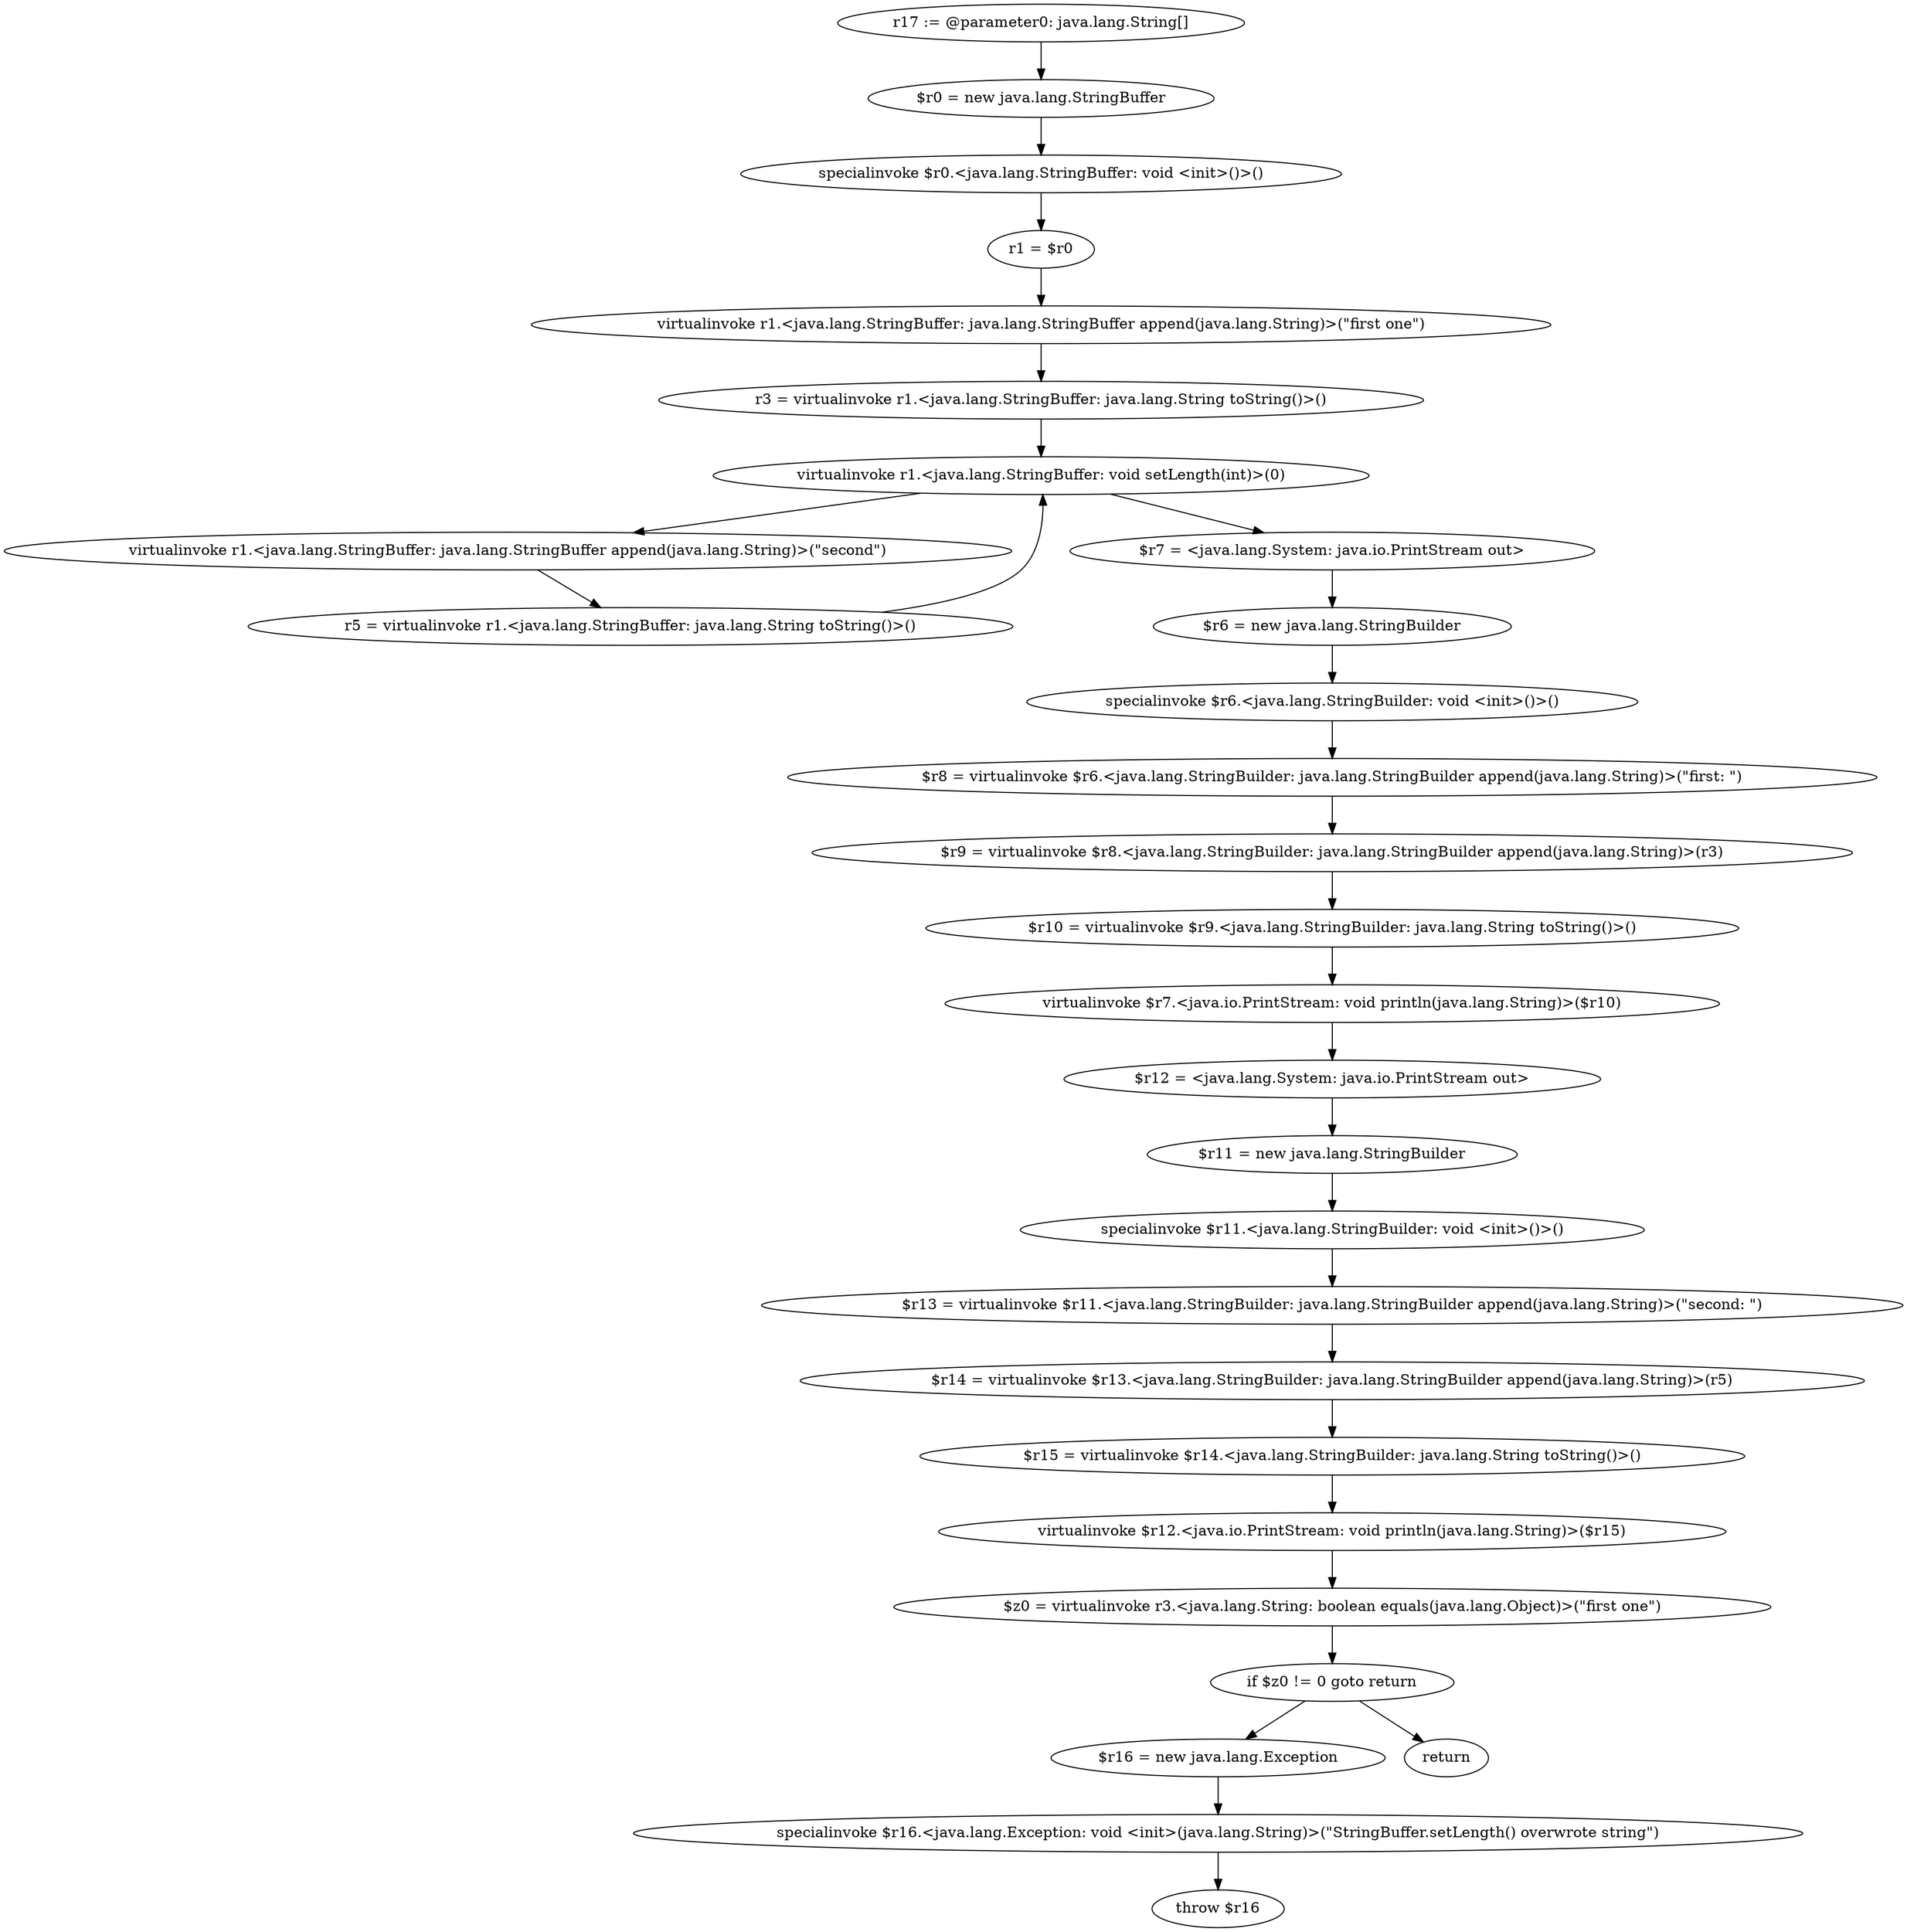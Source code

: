 digraph "unitGraph" {
    "r17 := @parameter0: java.lang.String[]"
    "$r0 = new java.lang.StringBuffer"
    "specialinvoke $r0.<java.lang.StringBuffer: void <init>()>()"
    "r1 = $r0"
    "virtualinvoke r1.<java.lang.StringBuffer: java.lang.StringBuffer append(java.lang.String)>(\"first one\")"
    "r3 = virtualinvoke r1.<java.lang.StringBuffer: java.lang.String toString()>()"
    "virtualinvoke r1.<java.lang.StringBuffer: void setLength(int)>(0)"
    "virtualinvoke r1.<java.lang.StringBuffer: java.lang.StringBuffer append(java.lang.String)>(\"second\")"
    "r5 = virtualinvoke r1.<java.lang.StringBuffer: java.lang.String toString()>()"
    "$r7 = <java.lang.System: java.io.PrintStream out>"
    "$r6 = new java.lang.StringBuilder"
    "specialinvoke $r6.<java.lang.StringBuilder: void <init>()>()"
    "$r8 = virtualinvoke $r6.<java.lang.StringBuilder: java.lang.StringBuilder append(java.lang.String)>(\"first: \")"
    "$r9 = virtualinvoke $r8.<java.lang.StringBuilder: java.lang.StringBuilder append(java.lang.String)>(r3)"
    "$r10 = virtualinvoke $r9.<java.lang.StringBuilder: java.lang.String toString()>()"
    "virtualinvoke $r7.<java.io.PrintStream: void println(java.lang.String)>($r10)"
    "$r12 = <java.lang.System: java.io.PrintStream out>"
    "$r11 = new java.lang.StringBuilder"
    "specialinvoke $r11.<java.lang.StringBuilder: void <init>()>()"
    "$r13 = virtualinvoke $r11.<java.lang.StringBuilder: java.lang.StringBuilder append(java.lang.String)>(\"second: \")"
    "$r14 = virtualinvoke $r13.<java.lang.StringBuilder: java.lang.StringBuilder append(java.lang.String)>(r5)"
    "$r15 = virtualinvoke $r14.<java.lang.StringBuilder: java.lang.String toString()>()"
    "virtualinvoke $r12.<java.io.PrintStream: void println(java.lang.String)>($r15)"
    "$z0 = virtualinvoke r3.<java.lang.String: boolean equals(java.lang.Object)>(\"first one\")"
    "if $z0 != 0 goto return"
    "$r16 = new java.lang.Exception"
    "specialinvoke $r16.<java.lang.Exception: void <init>(java.lang.String)>(\"StringBuffer.setLength() overwrote string\")"
    "throw $r16"
    "return"
    "r17 := @parameter0: java.lang.String[]"->"$r0 = new java.lang.StringBuffer";
    "$r0 = new java.lang.StringBuffer"->"specialinvoke $r0.<java.lang.StringBuffer: void <init>()>()";
    "specialinvoke $r0.<java.lang.StringBuffer: void <init>()>()"->"r1 = $r0";
    "r1 = $r0"->"virtualinvoke r1.<java.lang.StringBuffer: java.lang.StringBuffer append(java.lang.String)>(\"first one\")";
    "virtualinvoke r1.<java.lang.StringBuffer: java.lang.StringBuffer append(java.lang.String)>(\"first one\")"->"r3 = virtualinvoke r1.<java.lang.StringBuffer: java.lang.String toString()>()";
    "r3 = virtualinvoke r1.<java.lang.StringBuffer: java.lang.String toString()>()"->"virtualinvoke r1.<java.lang.StringBuffer: void setLength(int)>(0)";
    "virtualinvoke r1.<java.lang.StringBuffer: void setLength(int)>(0)"->"virtualinvoke r1.<java.lang.StringBuffer: java.lang.StringBuffer append(java.lang.String)>(\"second\")";
    "virtualinvoke r1.<java.lang.StringBuffer: java.lang.StringBuffer append(java.lang.String)>(\"second\")"->"r5 = virtualinvoke r1.<java.lang.StringBuffer: java.lang.String toString()>()";
    "r5 = virtualinvoke r1.<java.lang.StringBuffer: java.lang.String toString()>()"->"virtualinvoke r1.<java.lang.StringBuffer: void setLength(int)>(0)";
    "virtualinvoke r1.<java.lang.StringBuffer: void setLength(int)>(0)"->"$r7 = <java.lang.System: java.io.PrintStream out>";
    "$r7 = <java.lang.System: java.io.PrintStream out>"->"$r6 = new java.lang.StringBuilder";
    "$r6 = new java.lang.StringBuilder"->"specialinvoke $r6.<java.lang.StringBuilder: void <init>()>()";
    "specialinvoke $r6.<java.lang.StringBuilder: void <init>()>()"->"$r8 = virtualinvoke $r6.<java.lang.StringBuilder: java.lang.StringBuilder append(java.lang.String)>(\"first: \")";
    "$r8 = virtualinvoke $r6.<java.lang.StringBuilder: java.lang.StringBuilder append(java.lang.String)>(\"first: \")"->"$r9 = virtualinvoke $r8.<java.lang.StringBuilder: java.lang.StringBuilder append(java.lang.String)>(r3)";
    "$r9 = virtualinvoke $r8.<java.lang.StringBuilder: java.lang.StringBuilder append(java.lang.String)>(r3)"->"$r10 = virtualinvoke $r9.<java.lang.StringBuilder: java.lang.String toString()>()";
    "$r10 = virtualinvoke $r9.<java.lang.StringBuilder: java.lang.String toString()>()"->"virtualinvoke $r7.<java.io.PrintStream: void println(java.lang.String)>($r10)";
    "virtualinvoke $r7.<java.io.PrintStream: void println(java.lang.String)>($r10)"->"$r12 = <java.lang.System: java.io.PrintStream out>";
    "$r12 = <java.lang.System: java.io.PrintStream out>"->"$r11 = new java.lang.StringBuilder";
    "$r11 = new java.lang.StringBuilder"->"specialinvoke $r11.<java.lang.StringBuilder: void <init>()>()";
    "specialinvoke $r11.<java.lang.StringBuilder: void <init>()>()"->"$r13 = virtualinvoke $r11.<java.lang.StringBuilder: java.lang.StringBuilder append(java.lang.String)>(\"second: \")";
    "$r13 = virtualinvoke $r11.<java.lang.StringBuilder: java.lang.StringBuilder append(java.lang.String)>(\"second: \")"->"$r14 = virtualinvoke $r13.<java.lang.StringBuilder: java.lang.StringBuilder append(java.lang.String)>(r5)";
    "$r14 = virtualinvoke $r13.<java.lang.StringBuilder: java.lang.StringBuilder append(java.lang.String)>(r5)"->"$r15 = virtualinvoke $r14.<java.lang.StringBuilder: java.lang.String toString()>()";
    "$r15 = virtualinvoke $r14.<java.lang.StringBuilder: java.lang.String toString()>()"->"virtualinvoke $r12.<java.io.PrintStream: void println(java.lang.String)>($r15)";
    "virtualinvoke $r12.<java.io.PrintStream: void println(java.lang.String)>($r15)"->"$z0 = virtualinvoke r3.<java.lang.String: boolean equals(java.lang.Object)>(\"first one\")";
    "$z0 = virtualinvoke r3.<java.lang.String: boolean equals(java.lang.Object)>(\"first one\")"->"if $z0 != 0 goto return";
    "if $z0 != 0 goto return"->"$r16 = new java.lang.Exception";
    "if $z0 != 0 goto return"->"return";
    "$r16 = new java.lang.Exception"->"specialinvoke $r16.<java.lang.Exception: void <init>(java.lang.String)>(\"StringBuffer.setLength() overwrote string\")";
    "specialinvoke $r16.<java.lang.Exception: void <init>(java.lang.String)>(\"StringBuffer.setLength() overwrote string\")"->"throw $r16";
}
